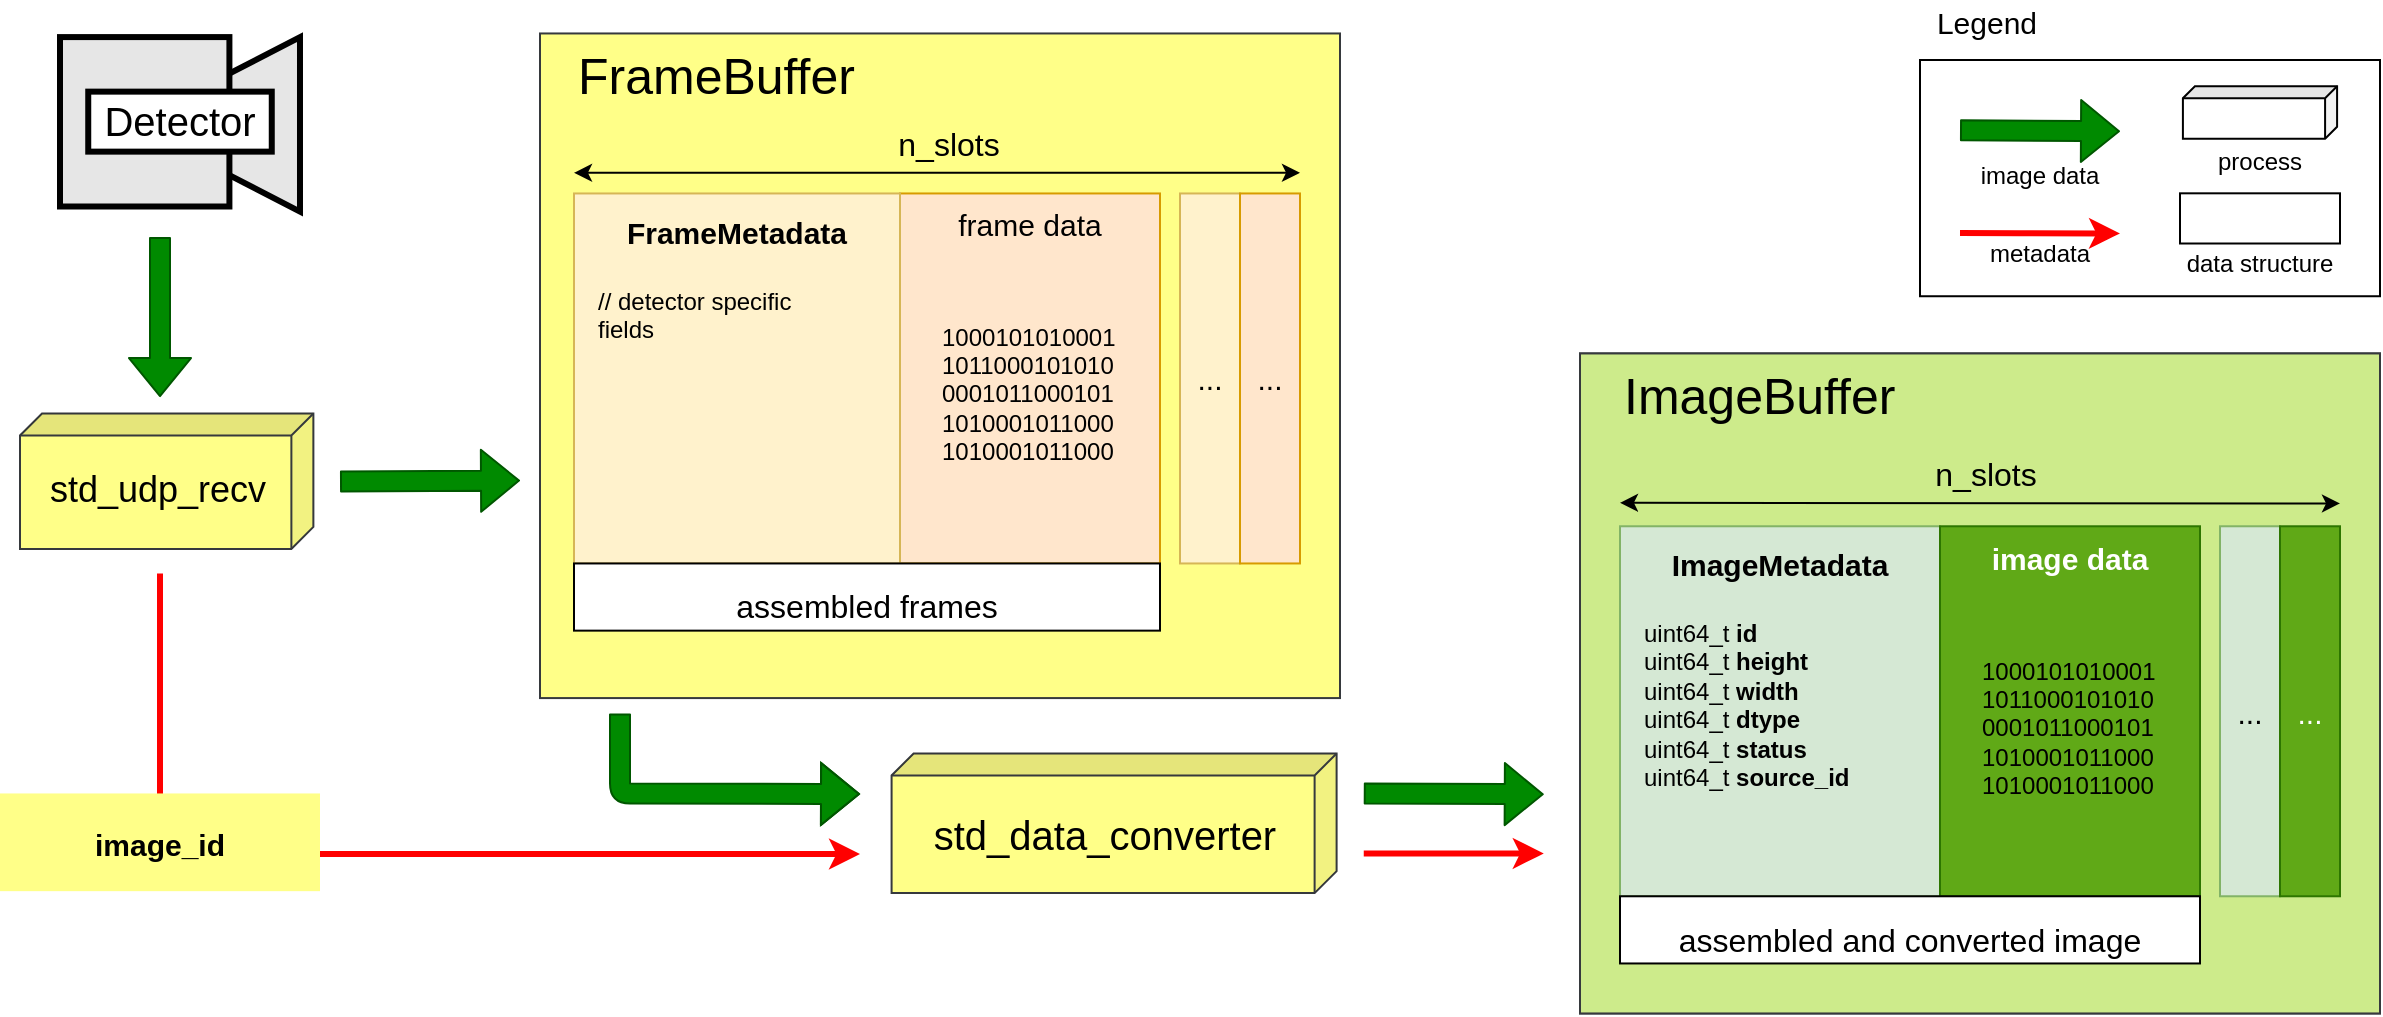 <mxfile version="20.0.4" type="device"><diagram id="5-eaFQRpgXxXHEGJuS_5" name="detectors_overview"><mxGraphModel dx="1783" dy="1039" grid="1" gridSize="10" guides="1" tooltips="1" connect="1" arrows="1" fold="1" page="1" pageScale="1" pageWidth="1600" pageHeight="900" math="0" shadow="0"><root><mxCell id="0"/><mxCell id="1" parent="0"/><mxCell id="cFsNHbTswb-4TtfT7DBS-20" style="edgeStyle=orthogonalEdgeStyle;rounded=0;orthogonalLoop=1;jettySize=auto;html=1;startArrow=none;startFill=0;fontSize=16;endArrow=classic;endFill=1;strokeWidth=3;strokeColor=#FF0000;" edge="1" parent="1"><mxGeometry relative="1" as="geometry"><mxPoint x="330" y="486.73" as="sourcePoint"/><mxPoint x="680" y="627" as="targetPoint"/><Array as="points"><mxPoint x="330" y="627"/><mxPoint x="680" y="627"/></Array></mxGeometry></mxCell><mxCell id="cFsNHbTswb-4TtfT7DBS-21" value="" style="group" vertex="1" connectable="0" parent="1"><mxGeometry x="250" y="596.73" width="160" height="50" as="geometry"/></mxCell><mxCell id="cFsNHbTswb-4TtfT7DBS-22" value="" style="rounded=0;whiteSpace=wrap;html=1;fontSize=15;fillColor=#ffff88;strokeColor=none;" vertex="1" parent="cFsNHbTswb-4TtfT7DBS-21"><mxGeometry width="160" height="48.85" as="geometry"/></mxCell><mxCell id="cFsNHbTswb-4TtfT7DBS-23" value="&lt;b&gt;image_id&lt;/b&gt;" style="text;html=1;strokeColor=none;fillColor=none;align=center;verticalAlign=middle;whiteSpace=wrap;rounded=0;fontSize=15;" vertex="1" parent="cFsNHbTswb-4TtfT7DBS-21"><mxGeometry width="160" height="50" as="geometry"/></mxCell><mxCell id="cFsNHbTswb-4TtfT7DBS-52" value="" style="group;fillColor=#cdeb8b;strokeColor=#36393d;" vertex="1" connectable="0" parent="1"><mxGeometry x="1040" y="376.73" width="400" height="330" as="geometry"/></mxCell><mxCell id="cFsNHbTswb-4TtfT7DBS-53" value="&lt;span style=&quot;color: rgba(0 , 0 , 0 , 0) ; font-family: monospace ; font-size: 0px&quot;&gt;%3CmxGraphModel%3E%3Croot%3E%3CmxCell%20id%3D%220%22%2F%3E%3CmxCell%20id%3D%221%22%20parent%3D%220%22%2F%3E%3CmxCell%20id%3D%222%22%20value%3D%22%22%20style%3D%22group%22%20vertex%3D%221%22%20connectable%3D%220%22%20parent%3D%221%22%3E%3CmxGeometry%20x%3D%2213%22%20y%3D%22230%22%20width%3D%22580.9%22%20height%3D%22332.31%22%20as%3D%22geometry%22%2F%3E%3C%2FmxCell%3E%3CmxCell%20id%3D%223%22%20value%3D%22%22%20style%3D%22rounded%3D0%3BwhiteSpace%3Dwrap%3Bhtml%3D1%3B%22%20vertex%3D%221%22%20parent%3D%222%22%3E%3CmxGeometry%20width%3D%22580.9%22%20height%3D%22332.31%22%20as%3D%22geometry%22%2F%3E%3C%2FmxCell%3E%3CmxCell%20id%3D%224%22%20value%3D%22FrameBuffer%22%20style%3D%22text%3Bhtml%3D1%3BstrokeColor%3Dnone%3BfillColor%3Dnone%3Balign%3Dleft%3BverticalAlign%3Dmiddle%3BwhiteSpace%3Dwrap%3Brounded%3D0%3BfontSize%3D25%3B%22%20vertex%3D%221%22%20parent%3D%222%22%3E%3CmxGeometry%20x%3D%2217%22%20width%3D%22240%22%20height%3D%2240%22%20as%3D%22geometry%22%2F%3E%3C%2FmxCell%3E%3CmxCell%20id%3D%225%22%20value%3D%22%22%20style%3D%22group%22%20vertex%3D%221%22%20connectable%3D%220%22%20parent%3D%222%22%3E%3CmxGeometry%20x%3D%22237%22%20y%3D%2280%22%20width%3D%22130%22%20height%3D%22170%22%20as%3D%22geometry%22%2F%3E%3C%2FmxCell%3E%3CmxCell%20id%3D%226%22%20value%3D%22%22%20style%3D%22rounded%3D0%3BwhiteSpace%3Dwrap%3Bhtml%3D1%3BfontSize%3D12%3Balign%3Dleft%3BfillColor%3D%23ffe6cc%3BstrokeColor%3D%23d79b00%3B%22%20vertex%3D%221%22%20parent%3D%225%22%3E%3CmxGeometry%20width%3D%22130.0%22%20height%3D%22170%22%20as%3D%22geometry%22%2F%3E%3C%2FmxCell%3E%3CmxCell%20id%3D%227%22%20value%3D%22frame%20data%22%20style%3D%22text%3Bhtml%3D1%3BstrokeColor%3Dnone%3BfillColor%3Dnone%3Balign%3Dcenter%3BverticalAlign%3Dmiddle%3BwhiteSpace%3Dwrap%3Brounded%3D0%3BfontSize%3D15%3B%22%20vertex%3D%221%22%20parent%3D%225%22%3E%3CmxGeometry%20width%3D%22130.0%22%20height%3D%2230.909%22%20as%3D%22geometry%22%2F%3E%3C%2FmxCell%3E%3CmxCell%20id%3D%228%22%20value%3D%221000101010001%26lt%3Bbr%26gt%3B1011000101010%26lt%3Bbr%26gt%3B0001011000101%26lt%3Bbr%26gt%3B1010001011000%26lt%3Bbr%26gt%3B1010001011000%22%20style%3D%22text%3Bhtml%3D1%3BstrokeColor%3Dnone%3BfillColor%3Dnone%3Balign%3Dleft%3BverticalAlign%3Dmiddle%3BwhiteSpace%3Dwrap%3Brounded%3D0%3BfontSize%3D12%3B%22%20vertex%3D%221%22%20parent%3D%225%22%3E%3CmxGeometry%20x%3D%2218.67%22%20y%3D%2246.364%22%20width%3D%22111.33%22%20height%3D%22108.182%22%20as%3D%22geometry%22%2F%3E%3C%2FmxCell%3E%3CmxCell%20id%3D%229%22%20value%3D%22%22%20style%3D%22rounded%3D0%3BwhiteSpace%3Dwrap%3Bhtml%3D1%3BfontSize%3D15%3BfillColor%3D%23fff2cc%3BstrokeColor%3D%23d6b656%3B%22%20vertex%3D%221%22%20parent%3D%222%22%3E%3CmxGeometry%20x%3D%2217%22%20y%3D%2280%22%20width%3D%22160%22%20height%3D%22170%22%20as%3D%22geometry%22%2F%3E%3C%2FmxCell%3E%3CmxCell%20id%3D%2210%22%20value%3D%22%26lt%3Bb%26gt%3BModuleFrame%26lt%3B%2Fb%26gt%3B%22%20style%3D%22text%3Bhtml%3D1%3BstrokeColor%3Dnone%3BfillColor%3Dnone%3Balign%3Dcenter%3BverticalAlign%3Dmiddle%3BwhiteSpace%3Dwrap%3Brounded%3D0%3BfontSize%3D15%3B%22%20vertex%3D%221%22%20parent%3D%222%22%3E%3CmxGeometry%20x%3D%2217%22%20y%3D%2280%22%20width%3D%22160%22%20height%3D%2238.18%22%20as%3D%22geometry%22%2F%3E%3C%2FmxCell%3E%3CmxCell%20id%3D%2211%22%20value%3D%22uint64_t%20%26lt%3Bb%26gt%3Bid%26lt%3B%2Fb%26gt%3B%26lt%3Bbr%26gt%3Buint64_t%20%26lt%3Bb%26gt%3Bpulse_id%26lt%3B%2Fb%26gt%3B%26lt%3Bbr%20style%3D%26quot%3Bfont-size%3A%2012px%26quot%3B%26gt%3Buint64_t%26amp%3Bnbsp%3B%26lt%3Bb%26gt%3Bframe_index%26lt%3B%2Fb%26gt%3B%26lt%3Bbr%20style%3D%26quot%3Bfont-size%3A%2012px%26quot%3B%26gt%3Buint64_t%26amp%3Bnbsp%3B%26lt%3Bb%26gt%3Bdaq_rec%26lt%3B%2Fb%26gt%3B%26lt%3Bbr%20style%3D%26quot%3Bfont-size%3A%2012px%26quot%3B%26gt%3Buint64_t%26amp%3Bnbsp%3B%26lt%3Bb%26gt%3Bn_recv_packets%26lt%3B%2Fb%26gt%3B%26lt%3Bbr%20style%3D%26quot%3Bfont-size%3A%2012px%26quot%3B%26gt%3Buint64_t%26amp%3Bnbsp%3B%26lt%3Bb%26gt%3Bmodule_id%26lt%3B%2Fb%26gt%3B%26lt%3Bbr%26gt%3Buint64_t%20%26lt%3Bb%26gt%3Bpos_y%26lt%3B%2Fb%26gt%3B%26lt%3Bbr%26gt%3Buint64_t%20%26lt%3Bb%26gt%3Bpos_x%26lt%3B%2Fb%26gt%3B%22%20style%3D%22text%3Bhtml%3D1%3BstrokeColor%3Dnone%3BfillColor%3Dnone%3Balign%3Dleft%3BverticalAlign%3Dtop%3BwhiteSpace%3Dwrap%3Brounded%3D0%3BfontSize%3D12%3B%22%20vertex%3D%221%22%20parent%3D%222%22%3E%3CmxGeometry%20x%3D%2227%22%20y%3D%22120%22%20width%3D%22140%22%20height%3D%22120%22%20as%3D%22geometry%22%2F%3E%3C%2FmxCell%3E%3CmxCell%20id%3D%2212%22%20value%3D%22...%22%20style%3D%22rounded%3D0%3BwhiteSpace%3Dwrap%3Bhtml%3D1%3BfontSize%3D15%3BfillColor%3D%23fff2cc%3BstrokeColor%3D%23d6b656%3B%22%20vertex%3D%221%22%20parent%3D%222%22%3E%3CmxGeometry%20x%3D%22177%22%20y%3D%2280%22%20width%3D%2230%22%20height%3D%22170%22%20as%3D%22geometry%22%2F%3E%3C%2FmxCell%3E%3CmxCell%20id%3D%2213%22%20value%3D%22...%22%20style%3D%22rounded%3D0%3BwhiteSpace%3Dwrap%3Bhtml%3D1%3BfontSize%3D15%3BfillColor%3D%23fff2cc%3BstrokeColor%3D%23d6b656%3B%22%20vertex%3D%221%22%20parent%3D%222%22%3E%3CmxGeometry%20x%3D%22207%22%20y%3D%2280%22%20width%3D%2230%22%20height%3D%22170%22%20as%3D%22geometry%22%2F%3E%3C%2FmxCell%3E%3CmxCell%20id%3D%2214%22%20value%3D%22...%22%20style%3D%22rounded%3D0%3BwhiteSpace%3Dwrap%3Bhtml%3D1%3BfontSize%3D15%3BfillColor%3D%23ffe6cc%3BstrokeColor%3D%23d79b00%3B%22%20vertex%3D%221%22%20parent%3D%222%22%3E%3CmxGeometry%20x%3D%22367%22%20y%3D%2280%22%20width%3D%2230%22%20height%3D%22170%22%20as%3D%22geometry%22%2F%3E%3C%2FmxCell%3E%3CmxCell%20id%3D%2215%22%20value%3D%22...%22%20style%3D%22rounded%3D0%3BwhiteSpace%3Dwrap%3Bhtml%3D1%3BfontSize%3D15%3BfillColor%3D%23ffe6cc%3BstrokeColor%3D%23d79b00%3B%22%20vertex%3D%221%22%20parent%3D%222%22%3E%3CmxGeometry%20x%3D%22397%22%20y%3D%2280%22%20width%3D%2230%22%20height%3D%22170%22%20as%3D%22geometry%22%2F%3E%3C%2FmxCell%3E%3CmxCell%20id%3D%2216%22%20value%3D%22...%22%20style%3D%22rounded%3D0%3BwhiteSpace%3Dwrap%3Bhtml%3D1%3BfontSize%3D15%3BfillColor%3D%23fff2cc%3BstrokeColor%3D%23d6b656%3B%22%20vertex%3D%221%22%20parent%3D%222%22%3E%3CmxGeometry%20x%3D%22437%22%20y%3D%2280%22%20width%3D%2250%22%20height%3D%22170%22%20as%3D%22geometry%22%2F%3E%3C%2FmxCell%3E%3CmxCell%20id%3D%2217%22%20value%3D%22...%22%20style%3D%22rounded%3D0%3BwhiteSpace%3Dwrap%3Bhtml%3D1%3BfontSize%3D15%3BfillColor%3D%23fff2cc%3BstrokeColor%3D%23d6b656%3B%22%20vertex%3D%221%22%20parent%3D%222%22%3E%3CmxGeometry%20x%3D%22497%22%20y%3D%2280%22%20width%3D%2250%22%20height%3D%22170%22%20as%3D%22geometry%22%2F%3E%3C%2FmxCell%3E%3CmxCell%20id%3D%2218%22%20value%3D%22...%22%20style%3D%22rounded%3D0%3BwhiteSpace%3Dwrap%3Bhtml%3D1%3BfontSize%3D16%3Balign%3Dcenter%3B%22%20vertex%3D%221%22%20parent%3D%222%22%3E%3CmxGeometry%20x%3D%22497%22%20y%3D%22250%22%20width%3D%2250%22%20height%3D%2260%22%20as%3D%22geometry%22%2F%3E%3C%2FmxCell%3E%3CmxCell%20id%3D%2219%22%20value%3D%22%22%20style%3D%22group%22%20vertex%3D%221%22%20connectable%3D%220%22%20parent%3D%222%22%3E%3CmxGeometry%20x%3D%2217%22%20y%3D%2245%22%20width%3D%22530%22%20height%3D%2224.66%22%20as%3D%22geometry%22%2F%3E%3C%2FmxCell%3E%3CmxCell%20id%3D%2220%22%20value%3D%22%22%20style%3D%22endArrow%3Dclassic%3BstartArrow%3Dclassic%3Bhtml%3D1%3BfontSize%3D16%3BstartFill%3D1%3B%22%20edge%3D%221%22%20parent%3D%2219%22%3E%3CmxGeometry%20width%3D%2250%22%20height%3D%2250%22%20relative%3D%221%22%20as%3D%22geometry%22%3E%3CmxPoint%20x%3D%22530%22%20y%3D%2224.66%22%20as%3D%22sourcePoint%22%2F%3E%3CmxPoint%20y%3D%2224.66%22%20as%3D%22targetPoint%22%2F%3E%3C%2FmxGeometry%3E%3C%2FmxCell%3E%3CmxCell%20id%3D%2221%22%20value%3D%22n_slots%22%20style%3D%22text%3Bhtml%3D1%3BstrokeColor%3Dnone%3BfillColor%3Dnone%3Balign%3Dcenter%3BverticalAlign%3Dmiddle%3BwhiteSpace%3Dwrap%3Brounded%3D0%3BfontSize%3D16%3B%22%20vertex%3D%221%22%20parent%3D%2219%22%3E%3CmxGeometry%20x%3D%22254%22%20width%3D%2240%22%20height%3D%2220%22%20as%3D%22geometry%22%2F%3E%3C%2FmxCell%3E%3CmxCell%20id%3D%2222%22%20value%3D%22...%22%20style%3D%22rounded%3D0%3BwhiteSpace%3Dwrap%3Bhtml%3D1%3BfontSize%3D16%3Balign%3Dcenter%3B%22%20vertex%3D%221%22%20parent%3D%222%22%3E%3CmxGeometry%20x%3D%22437%22%20y%3D%22250%22%20width%3D%2250%22%20height%3D%2260%22%20as%3D%22geometry%22%2F%3E%3C%2FmxCell%3E%3CmxCell%20id%3D%2223%22%20value%3D%22%26lt%3Bfont%20style%3D%26quot%3Bfont-size%3A%2016px%26quot%3B%26gt%3Bunassembled%20frames%20for%20single%20image%26lt%3B%2Ffont%26gt%3B%22%20style%3D%22rounded%3D0%3BwhiteSpace%3Dwrap%3Bhtml%3D1%3BfontSize%3D16%3Balign%3Dcenter%3BverticalAlign%3Dbottom%3B%22%20vertex%3D%221%22%20parent%3D%222%22%3E%3CmxGeometry%20x%3D%2217%22%20y%3D%22250%22%20width%3D%22410%22%20height%3D%2260%22%20as%3D%22geometry%22%2F%3E%3C%2FmxCell%3E%3CmxCell%20id%3D%2224%22%20value%3D%22%22%20style%3D%22endArrow%3Dclassic%3BstartArrow%3Dclassic%3Bhtml%3D1%3BfontSize%3D16%3BstartFill%3D1%3B%22%20edge%3D%221%22%20parent%3D%222%22%3E%3CmxGeometry%20width%3D%2250%22%20height%3D%2250%22%20relative%3D%221%22%20as%3D%22geometry%22%3E%3CmxPoint%20x%3D%22427%22%20y%3D%22279.66%22%20as%3D%22sourcePoint%22%2F%3E%3CmxPoint%20x%3D%22237%22%20y%3D%22279.66%22%20as%3D%22targetPoint%22%2F%3E%3C%2FmxGeometry%3E%3C%2FmxCell%3E%3CmxCell%20id%3D%2225%22%20value%3D%22n_modules%22%20style%3D%22text%3Bhtml%3D1%3BstrokeColor%3Dnone%3BfillColor%3Dnone%3Balign%3Dcenter%3BverticalAlign%3Dmiddle%3BwhiteSpace%3Dwrap%3Brounded%3D0%3BfontSize%3D16%3B%22%20vertex%3D%221%22%20parent%3D%222%22%3E%3CmxGeometry%20x%3D%22312%22%20y%3D%22255%22%20width%3D%2240%22%20height%3D%2220%22%20as%3D%22geometry%22%2F%3E%3C%2FmxCell%3E%3CmxCell%20id%3D%2226%22%20value%3D%22%22%20style%3D%22endArrow%3Dclassic%3BstartArrow%3Dclassic%3Bhtml%3D1%3BfontSize%3D16%3BstartFill%3D1%3B%22%20edge%3D%221%22%20parent%3D%222%22%3E%3CmxGeometry%20width%3D%2250%22%20height%3D%2250%22%20relative%3D%221%22%20as%3D%22geometry%22%3E%3CmxPoint%20x%3D%22237%22%20y%3D%22279.66%22%20as%3D%22sourcePoint%22%2F%3E%3CmxPoint%20x%3D%2217%22%20y%3D%22279.66%22%20as%3D%22targetPoint%22%2F%3E%3C%2FmxGeometry%3E%3C%2FmxCell%3E%3CmxCell%20id%3D%2227%22%20value%3D%22n_modules%22%20style%3D%22text%3Bhtml%3D1%3BstrokeColor%3Dnone%3BfillColor%3Dnone%3Balign%3Dcenter%3BverticalAlign%3Dmiddle%3BwhiteSpace%3Dwrap%3Brounded%3D0%3BfontSize%3D16%3B%22%20vertex%3D%221%22%20parent%3D%222%22%3E%3CmxGeometry%20x%3D%22111.1%22%20y%3D%22255%22%20width%3D%2240%22%20height%3D%2220%22%20as%3D%22geometry%22%2F%3E%3C%2FmxCell%3E%3CmxCell%20id%3D%2228%22%20value%3D%22%22%20style%3D%22endArrow%3Dnone%3Bhtml%3D1%3BfontSize%3D16%3BentryX%3D1%3BentryY%3D1%3BentryDx%3D0%3BentryDy%3D0%3B%22%20edge%3D%221%22%20parent%3D%222%22%20target%3D%2213%22%3E%3CmxGeometry%20width%3D%2250%22%20height%3D%2250%22%20relative%3D%221%22%20as%3D%22geometry%22%3E%3CmxPoint%20x%3D%22237%22%20y%3D%22280%22%20as%3D%22sourcePoint%22%2F%3E%3CmxPoint%20x%3D%22227%22%20y%3D%22220%22%20as%3D%22targetPoint%22%2F%3E%3C%2FmxGeometry%3E%3C%2FmxCell%3E%3C%2Froot%3E%3C%2FmxGraphModel%3E&lt;/span&gt;" style="rounded=0;whiteSpace=wrap;html=1;fillColor=#cdeb8b;strokeColor=#36393d;" vertex="1" parent="cFsNHbTswb-4TtfT7DBS-52"><mxGeometry width="400" height="330" as="geometry"/></mxCell><mxCell id="cFsNHbTswb-4TtfT7DBS-54" value="" style="rounded=0;whiteSpace=wrap;html=1;fontSize=15;fillColor=#d5e8d4;strokeColor=#82b366;" vertex="1" parent="cFsNHbTswb-4TtfT7DBS-52"><mxGeometry x="20" y="86.41" width="160" height="185" as="geometry"/></mxCell><mxCell id="cFsNHbTswb-4TtfT7DBS-55" value="&lt;b&gt;ImageMetadata&lt;/b&gt;" style="text;html=1;strokeColor=none;fillColor=none;align=center;verticalAlign=middle;whiteSpace=wrap;rounded=0;fontSize=15;" vertex="1" parent="cFsNHbTswb-4TtfT7DBS-52"><mxGeometry x="20" y="86.41" width="160" height="38.18" as="geometry"/></mxCell><mxCell id="cFsNHbTswb-4TtfT7DBS-56" value="uint64_t &lt;b&gt;id&lt;/b&gt;&lt;br&gt;uint64_t &lt;b&gt;height&lt;/b&gt;&lt;br style=&quot;font-size: 12px&quot;&gt;uint64_t &lt;b&gt;width&lt;/b&gt;&lt;br style=&quot;font-size: 12px&quot;&gt;uint64_t&amp;nbsp;&lt;b&gt;dtype&lt;/b&gt;&lt;br style=&quot;font-size: 12px&quot;&gt;uint64_t&amp;nbsp;&lt;b&gt;status&lt;/b&gt;&lt;br style=&quot;font-size: 12px&quot;&gt;uint64_t &lt;b&gt;source_id&lt;/b&gt;" style="text;html=1;strokeColor=none;fillColor=none;align=left;verticalAlign=top;whiteSpace=wrap;rounded=0;fontSize=12;" vertex="1" parent="cFsNHbTswb-4TtfT7DBS-52"><mxGeometry x="30" y="126.41" width="140" height="120" as="geometry"/></mxCell><mxCell id="cFsNHbTswb-4TtfT7DBS-57" value="" style="group" vertex="1" connectable="0" parent="cFsNHbTswb-4TtfT7DBS-52"><mxGeometry x="180" y="86.41" width="130" height="180" as="geometry"/></mxCell><mxCell id="cFsNHbTswb-4TtfT7DBS-58" value="" style="group" vertex="1" connectable="0" parent="cFsNHbTswb-4TtfT7DBS-57"><mxGeometry width="130" height="180" as="geometry"/></mxCell><mxCell id="cFsNHbTswb-4TtfT7DBS-59" value="" style="rounded=0;whiteSpace=wrap;html=1;fontSize=12;align=left;fillColor=#60a917;strokeColor=#2D7600;fontColor=#ffffff;" vertex="1" parent="cFsNHbTswb-4TtfT7DBS-58"><mxGeometry width="130" height="185" as="geometry"/></mxCell><mxCell id="cFsNHbTswb-4TtfT7DBS-60" value="&lt;b&gt;&lt;font color=&quot;#ffffff&quot;&gt;image data&lt;/font&gt;&lt;/b&gt;" style="text;html=1;strokeColor=none;fillColor=none;align=center;verticalAlign=middle;whiteSpace=wrap;rounded=0;fontSize=15;" vertex="1" parent="cFsNHbTswb-4TtfT7DBS-58"><mxGeometry width="130.0" height="30.909" as="geometry"/></mxCell><mxCell id="cFsNHbTswb-4TtfT7DBS-61" value="1000101010001&lt;br&gt;1011000101010&lt;br&gt;0001011000101&lt;br&gt;1010001011000&lt;br&gt;1010001011000" style="text;html=1;strokeColor=none;fillColor=none;align=left;verticalAlign=middle;whiteSpace=wrap;rounded=0;fontSize=12;" vertex="1" parent="cFsNHbTswb-4TtfT7DBS-58"><mxGeometry x="18.67" y="46.364" width="111.33" height="108.182" as="geometry"/></mxCell><mxCell id="cFsNHbTswb-4TtfT7DBS-62" value="" style="group" vertex="1" connectable="0" parent="cFsNHbTswb-4TtfT7DBS-52"><mxGeometry x="320" y="86.41" width="60" height="185" as="geometry"/></mxCell><mxCell id="cFsNHbTswb-4TtfT7DBS-63" value="..." style="rounded=0;whiteSpace=wrap;html=1;fontSize=15;fillColor=#d5e8d4;strokeColor=#82b366;" vertex="1" parent="cFsNHbTswb-4TtfT7DBS-62"><mxGeometry width="30" height="185" as="geometry"/></mxCell><mxCell id="cFsNHbTswb-4TtfT7DBS-64" value="..." style="rounded=0;whiteSpace=wrap;html=1;fontSize=15;fillColor=#60a917;strokeColor=#2D7600;fontColor=#ffffff;" vertex="1" parent="cFsNHbTswb-4TtfT7DBS-62"><mxGeometry x="30" width="30" height="185" as="geometry"/></mxCell><mxCell id="cFsNHbTswb-4TtfT7DBS-65" value="" style="endArrow=classic;startArrow=classic;html=1;fontSize=16;startFill=1;" edge="1" parent="cFsNHbTswb-4TtfT7DBS-52"><mxGeometry width="50" height="50" relative="1" as="geometry"><mxPoint x="380" y="75" as="sourcePoint"/><mxPoint x="20" y="74.66" as="targetPoint"/></mxGeometry></mxCell><mxCell id="cFsNHbTswb-4TtfT7DBS-66" value="n_slots" style="text;html=1;strokeColor=none;fillColor=none;align=center;verticalAlign=middle;whiteSpace=wrap;rounded=0;fontSize=16;" vertex="1" parent="cFsNHbTswb-4TtfT7DBS-52"><mxGeometry x="183.45" y="50" width="40" height="20" as="geometry"/></mxCell><mxCell id="cFsNHbTswb-4TtfT7DBS-67" value="assembled and converted image" style="rounded=0;whiteSpace=wrap;html=1;fontSize=16;align=center;verticalAlign=bottom;" vertex="1" parent="cFsNHbTswb-4TtfT7DBS-52"><mxGeometry x="20" y="271.41" width="290" height="33.59" as="geometry"/></mxCell><mxCell id="cFsNHbTswb-4TtfT7DBS-68" value="ImageBuffer" style="text;html=1;strokeColor=none;fillColor=none;align=left;verticalAlign=middle;whiteSpace=wrap;rounded=0;fontSize=25;" vertex="1" parent="cFsNHbTswb-4TtfT7DBS-52"><mxGeometry x="20" width="240" height="40" as="geometry"/></mxCell><mxCell id="cFsNHbTswb-4TtfT7DBS-69" value="" style="shape=flexArrow;endArrow=classic;html=1;fontSize=16;fillColor=#008a00;strokeColor=#005700;" edge="1" parent="1"><mxGeometry width="50" height="50" relative="1" as="geometry"><mxPoint x="560" y="556.73" as="sourcePoint"/><mxPoint x="680" y="597" as="targetPoint"/><Array as="points"><mxPoint x="560" y="596.73"/></Array></mxGeometry></mxCell><mxCell id="cFsNHbTswb-4TtfT7DBS-71" value="" style="shape=flexArrow;endArrow=classic;html=1;fontSize=16;fillColor=#008a00;strokeColor=#005700;" edge="1" parent="1"><mxGeometry width="50" height="50" relative="1" as="geometry"><mxPoint x="420" y="440.73" as="sourcePoint"/><mxPoint x="510" y="440.3" as="targetPoint"/></mxGeometry></mxCell><mxCell id="cFsNHbTswb-4TtfT7DBS-72" value="" style="group" vertex="1" connectable="0" parent="1"><mxGeometry x="260" y="406.73" width="146.69" height="67.71" as="geometry"/></mxCell><mxCell id="cFsNHbTswb-4TtfT7DBS-73" value="" style="shape=cube;whiteSpace=wrap;html=1;boundedLbl=1;backgroundOutline=1;darkOpacity=0.05;darkOpacity2=0.1;rotation=90;size=11;fillColor=#ffff88;strokeColor=#36393d;" vertex="1" parent="cFsNHbTswb-4TtfT7DBS-72"><mxGeometry x="39.49" y="-39.49" width="67.71" height="146.69" as="geometry"/></mxCell><mxCell id="cFsNHbTswb-4TtfT7DBS-74" value="&lt;font style=&quot;font-size: 18px&quot;&gt;std_udp_recv&lt;/font&gt;" style="text;html=1;strokeColor=none;fillColor=none;align=center;verticalAlign=middle;whiteSpace=wrap;rounded=0;fontSize=25;" vertex="1" parent="cFsNHbTswb-4TtfT7DBS-72"><mxGeometry x="14.01" y="3.84" width="110" height="60.01" as="geometry"/></mxCell><mxCell id="cFsNHbTswb-4TtfT7DBS-75" value="" style="group" vertex="1" connectable="0" parent="1"><mxGeometry x="280" y="225.82" width="120" height="80" as="geometry"/></mxCell><mxCell id="cFsNHbTswb-4TtfT7DBS-76" value="" style="group" vertex="1" connectable="0" parent="cFsNHbTswb-4TtfT7DBS-75"><mxGeometry width="120" height="80" as="geometry"/></mxCell><mxCell id="cFsNHbTswb-4TtfT7DBS-77" value="" style="triangle;whiteSpace=wrap;html=1;strokeColor=#000000;strokeWidth=3;fillColor=#E6E6E6;fontSize=36;fontColor=#000000;align=left;direction=west;" vertex="1" parent="cFsNHbTswb-4TtfT7DBS-76"><mxGeometry x="35.294" y="-7.273" width="84.706" height="87.273" as="geometry"/></mxCell><mxCell id="cFsNHbTswb-4TtfT7DBS-78" value="" style="whiteSpace=wrap;html=1;aspect=fixed;strokeColor=#000000;strokeWidth=3;fillColor=#E6E6E6;fontSize=36;fontColor=#000000;align=left;" vertex="1" parent="cFsNHbTswb-4TtfT7DBS-76"><mxGeometry y="-7.273" width="84.706" height="84.706" as="geometry"/></mxCell><mxCell id="cFsNHbTswb-4TtfT7DBS-79" value="" style="text;html=1;align=center;verticalAlign=middle;whiteSpace=wrap;rounded=0;fontSize=30;fillColor=#ffffff;strokeWidth=3;strokeColor=#000000;" vertex="1" parent="cFsNHbTswb-4TtfT7DBS-76"><mxGeometry x="14.12" y="20" width="91.76" height="30" as="geometry"/></mxCell><mxCell id="cFsNHbTswb-4TtfT7DBS-80" value="&lt;span style=&quot;font-size: 20px&quot;&gt;Detector&lt;/span&gt;" style="text;html=1;strokeColor=none;fillColor=none;align=center;verticalAlign=middle;whiteSpace=wrap;rounded=0;fontSize=17;" vertex="1" parent="cFsNHbTswb-4TtfT7DBS-76"><mxGeometry x="20" y="25.0" width="80" height="20" as="geometry"/></mxCell><mxCell id="cFsNHbTswb-4TtfT7DBS-91" value="" style="shape=flexArrow;endArrow=classic;html=1;fontSize=16;fillColor=#008a00;strokeColor=#005700;" edge="1" parent="1"><mxGeometry width="50" height="50" relative="1" as="geometry"><mxPoint x="330" y="318.55" as="sourcePoint"/><mxPoint x="330" y="398.55" as="targetPoint"/></mxGeometry></mxCell><mxCell id="cFsNHbTswb-4TtfT7DBS-26" value="" style="rounded=0;whiteSpace=wrap;html=1;fillColor=#ffff88;strokeColor=#36393d;" vertex="1" parent="1"><mxGeometry x="520" y="216.73" width="400" height="332.31" as="geometry"/></mxCell><mxCell id="cFsNHbTswb-4TtfT7DBS-27" value="FrameBuffer" style="text;html=1;strokeColor=none;fillColor=none;align=left;verticalAlign=middle;whiteSpace=wrap;rounded=0;fontSize=25;" vertex="1" parent="1"><mxGeometry x="537" y="216.73" width="240" height="40" as="geometry"/></mxCell><mxCell id="cFsNHbTswb-4TtfT7DBS-28" value="" style="group" vertex="1" connectable="0" parent="1"><mxGeometry x="700" y="296.73" width="130" height="170" as="geometry"/></mxCell><mxCell id="cFsNHbTswb-4TtfT7DBS-29" value="" style="rounded=0;whiteSpace=wrap;html=1;fontSize=12;align=left;fillColor=#ffe6cc;strokeColor=#d79b00;" vertex="1" parent="cFsNHbTswb-4TtfT7DBS-28"><mxGeometry width="130.0" height="185" as="geometry"/></mxCell><mxCell id="cFsNHbTswb-4TtfT7DBS-30" value="frame data" style="text;html=1;strokeColor=none;fillColor=none;align=center;verticalAlign=middle;whiteSpace=wrap;rounded=0;fontSize=15;" vertex="1" parent="cFsNHbTswb-4TtfT7DBS-28"><mxGeometry width="130.0" height="30.909" as="geometry"/></mxCell><mxCell id="cFsNHbTswb-4TtfT7DBS-31" value="1000101010001&lt;br&gt;1011000101010&lt;br&gt;0001011000101&lt;br&gt;1010001011000&lt;br&gt;1010001011000" style="text;html=1;strokeColor=none;fillColor=none;align=left;verticalAlign=middle;whiteSpace=wrap;rounded=0;fontSize=12;" vertex="1" parent="cFsNHbTswb-4TtfT7DBS-28"><mxGeometry x="18.67" y="46.364" width="111.33" height="108.182" as="geometry"/></mxCell><mxCell id="cFsNHbTswb-4TtfT7DBS-32" value="" style="rounded=0;whiteSpace=wrap;html=1;fontSize=15;fillColor=#fff2cc;strokeColor=#d6b656;" vertex="1" parent="1"><mxGeometry x="537" y="296.73" width="163" height="185" as="geometry"/></mxCell><mxCell id="cFsNHbTswb-4TtfT7DBS-33" value="&lt;b&gt;FrameMetadata&lt;/b&gt;" style="text;html=1;strokeColor=none;fillColor=none;align=center;verticalAlign=middle;whiteSpace=wrap;rounded=0;fontSize=15;" vertex="1" parent="1"><mxGeometry x="537" y="296.73" width="163" height="38.18" as="geometry"/></mxCell><mxCell id="cFsNHbTswb-4TtfT7DBS-34" value="// detector specific fields" style="text;html=1;strokeColor=none;fillColor=none;align=left;verticalAlign=top;whiteSpace=wrap;rounded=0;fontSize=12;" vertex="1" parent="1"><mxGeometry x="547" y="336.73" width="103" height="120" as="geometry"/></mxCell><mxCell id="cFsNHbTswb-4TtfT7DBS-37" value="..." style="rounded=0;whiteSpace=wrap;html=1;fontSize=15;fillColor=#fff2cc;strokeColor=#d6b656;" vertex="1" parent="1"><mxGeometry x="840" y="296.73" width="30" height="185" as="geometry"/></mxCell><mxCell id="cFsNHbTswb-4TtfT7DBS-38" value="..." style="rounded=0;whiteSpace=wrap;html=1;fontSize=15;fillColor=#ffe6cc;strokeColor=#d79b00;" vertex="1" parent="1"><mxGeometry x="870" y="296.73" width="30" height="185" as="geometry"/></mxCell><mxCell id="cFsNHbTswb-4TtfT7DBS-42" value="" style="group" vertex="1" connectable="0" parent="1"><mxGeometry x="537" y="261.73" width="363" height="24.66" as="geometry"/></mxCell><mxCell id="cFsNHbTswb-4TtfT7DBS-43" value="" style="endArrow=classic;startArrow=classic;html=1;fontSize=16;startFill=1;" edge="1" parent="cFsNHbTswb-4TtfT7DBS-42"><mxGeometry width="50" height="50" relative="1" as="geometry"><mxPoint x="363.0" y="24.66" as="sourcePoint"/><mxPoint y="24.66" as="targetPoint"/></mxGeometry></mxCell><mxCell id="cFsNHbTswb-4TtfT7DBS-44" value="n_slots" style="text;html=1;strokeColor=none;fillColor=none;align=center;verticalAlign=middle;whiteSpace=wrap;rounded=0;fontSize=16;" vertex="1" parent="cFsNHbTswb-4TtfT7DBS-42"><mxGeometry x="173.966" width="27.396" height="20.0" as="geometry"/></mxCell><mxCell id="cFsNHbTswb-4TtfT7DBS-164" value="assembled frames" style="rounded=0;whiteSpace=wrap;html=1;fontSize=16;align=center;verticalAlign=bottom;" vertex="1" parent="1"><mxGeometry x="537" y="481.73" width="293" height="33.59" as="geometry"/></mxCell><mxCell id="cFsNHbTswb-4TtfT7DBS-169" value="" style="group" vertex="1" connectable="0" parent="1"><mxGeometry x="1210" y="200" width="230" height="148.12" as="geometry"/></mxCell><mxCell id="cFsNHbTswb-4TtfT7DBS-159" value="Legend" style="text;html=1;strokeColor=none;fillColor=none;align=center;verticalAlign=middle;whiteSpace=wrap;rounded=0;fontSize=15;fontColor=#000000;" vertex="1" parent="cFsNHbTswb-4TtfT7DBS-169"><mxGeometry width="66.69" height="22.71" as="geometry"/></mxCell><mxCell id="cFsNHbTswb-4TtfT7DBS-150" value="" style="rounded=0;whiteSpace=wrap;html=1;" vertex="1" parent="cFsNHbTswb-4TtfT7DBS-169"><mxGeometry y="30" width="230" height="118.12" as="geometry"/></mxCell><mxCell id="cFsNHbTswb-4TtfT7DBS-151" value="" style="shape=flexArrow;endArrow=classic;html=1;fontSize=16;fillColor=#008a00;strokeColor=#005700;" edge="1" parent="cFsNHbTswb-4TtfT7DBS-169"><mxGeometry width="50" height="50" relative="1" as="geometry"><mxPoint x="20.0" y="65.18" as="sourcePoint"/><mxPoint x="100.0" y="65.59" as="targetPoint"/></mxGeometry></mxCell><mxCell id="cFsNHbTswb-4TtfT7DBS-152" style="edgeStyle=orthogonalEdgeStyle;rounded=0;orthogonalLoop=1;jettySize=auto;html=1;startArrow=none;startFill=0;fontSize=16;endArrow=classic;endFill=1;strokeWidth=3;strokeColor=#FF0000;" edge="1" parent="cFsNHbTswb-4TtfT7DBS-169"><mxGeometry relative="1" as="geometry"><mxPoint x="20.0" y="116.55" as="sourcePoint"/><mxPoint x="100" y="116.72" as="targetPoint"/><Array as="points"><mxPoint x="50" y="116.72"/><mxPoint x="50" y="116.72"/></Array></mxGeometry></mxCell><mxCell id="cFsNHbTswb-4TtfT7DBS-153" value="metadata" style="text;html=1;strokeColor=none;fillColor=none;align=center;verticalAlign=middle;whiteSpace=wrap;rounded=0;" vertex="1" parent="cFsNHbTswb-4TtfT7DBS-169"><mxGeometry x="20" y="116.55" width="80" height="20" as="geometry"/></mxCell><mxCell id="cFsNHbTswb-4TtfT7DBS-154" value="image data" style="text;html=1;strokeColor=none;fillColor=none;align=center;verticalAlign=middle;whiteSpace=wrap;rounded=0;" vertex="1" parent="cFsNHbTswb-4TtfT7DBS-169"><mxGeometry x="20" y="77.57" width="80" height="20" as="geometry"/></mxCell><mxCell id="cFsNHbTswb-4TtfT7DBS-166" value="" style="group" vertex="1" connectable="0" parent="cFsNHbTswb-4TtfT7DBS-169"><mxGeometry x="130" y="43.115" width="80" height="47.745" as="geometry"/></mxCell><mxCell id="cFsNHbTswb-4TtfT7DBS-155" value="" style="shape=cube;whiteSpace=wrap;html=1;boundedLbl=1;backgroundOutline=1;darkOpacity=0.05;darkOpacity2=0.1;rotation=90;size=6;direction=east;flipV=0;flipH=0;" vertex="1" parent="cFsNHbTswb-4TtfT7DBS-166"><mxGeometry x="26.86" y="-25.405" width="26.28" height="77.09" as="geometry"/></mxCell><mxCell id="cFsNHbTswb-4TtfT7DBS-156" value="process" style="text;html=1;strokeColor=none;fillColor=none;align=center;verticalAlign=middle;whiteSpace=wrap;rounded=0;" vertex="1" parent="cFsNHbTswb-4TtfT7DBS-166"><mxGeometry y="27.745" width="80" height="20" as="geometry"/></mxCell><mxCell id="cFsNHbTswb-4TtfT7DBS-167" value="" style="group" vertex="1" connectable="0" parent="cFsNHbTswb-4TtfT7DBS-169"><mxGeometry x="130" y="96.66" width="80" height="45.09" as="geometry"/></mxCell><mxCell id="cFsNHbTswb-4TtfT7DBS-157" value="" style="rounded=0;whiteSpace=wrap;html=1;" vertex="1" parent="cFsNHbTswb-4TtfT7DBS-167"><mxGeometry width="80" height="25.09" as="geometry"/></mxCell><mxCell id="cFsNHbTswb-4TtfT7DBS-158" value="data structure" style="text;html=1;strokeColor=none;fillColor=none;align=center;verticalAlign=middle;whiteSpace=wrap;rounded=0;" vertex="1" parent="cFsNHbTswb-4TtfT7DBS-167"><mxGeometry y="25.09" width="80" height="20" as="geometry"/></mxCell><mxCell id="cFsNHbTswb-4TtfT7DBS-85" style="edgeStyle=orthogonalEdgeStyle;rounded=0;orthogonalLoop=1;jettySize=auto;html=1;startArrow=none;startFill=0;fontSize=16;endArrow=classic;endFill=1;strokeWidth=3;strokeColor=#FF0000;" edge="1" parent="1"><mxGeometry relative="1" as="geometry"><mxPoint x="931.88" y="626.74" as="sourcePoint"/><mxPoint x="1021.88" y="626.73" as="targetPoint"/><Array as="points"><mxPoint x="962.38" y="626.73"/><mxPoint x="962.38" y="626.73"/></Array></mxGeometry></mxCell><mxCell id="cFsNHbTswb-4TtfT7DBS-86" value="" style="shape=flexArrow;endArrow=classic;html=1;fontSize=16;fillColor=#008a00;strokeColor=#005700;" edge="1" parent="1"><mxGeometry width="50" height="50" relative="1" as="geometry"><mxPoint x="931.88" y="596.73" as="sourcePoint"/><mxPoint x="1021.88" y="597.14" as="targetPoint"/></mxGeometry></mxCell><mxCell id="cFsNHbTswb-4TtfT7DBS-83" value="" style="shape=cube;whiteSpace=wrap;html=1;boundedLbl=1;backgroundOutline=1;darkOpacity=0.05;darkOpacity2=0.1;rotation=90;size=11;fillColor=#ffff88;strokeColor=#36393d;" vertex="1" parent="1"><mxGeometry x="772.14" y="500.39" width="69.82" height="222.51" as="geometry"/></mxCell><mxCell id="cFsNHbTswb-4TtfT7DBS-84" value="std_data_converter" style="text;html=1;strokeColor=none;fillColor=none;align=center;verticalAlign=middle;whiteSpace=wrap;rounded=0;fontSize=20;" vertex="1" parent="1"><mxGeometry x="700" y="586.55" width="205.09" height="60.01" as="geometry"/></mxCell></root></mxGraphModel></diagram></mxfile>